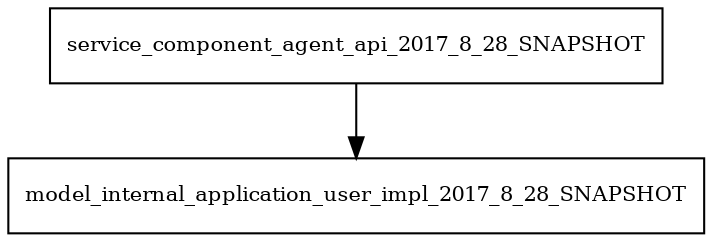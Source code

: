 digraph service_component_agent_api_2017_8_28_SNAPSHOT_dependencies {
  node [shape = box, fontsize=10.0];
  service_component_agent_api_2017_8_28_SNAPSHOT -> model_internal_application_user_impl_2017_8_28_SNAPSHOT;
}
